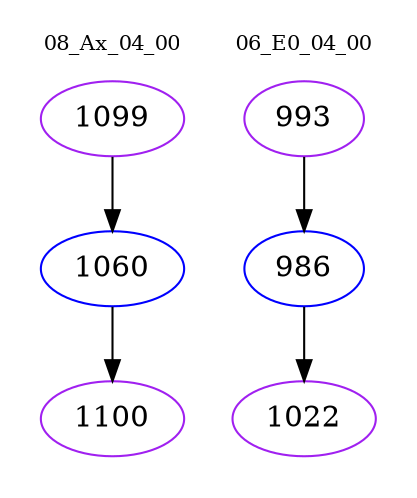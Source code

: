 digraph{
subgraph cluster_0 {
color = white
label = "08_Ax_04_00";
fontsize=10;
T0_1099 [label="1099", color="purple"]
T0_1099 -> T0_1060 [color="black"]
T0_1060 [label="1060", color="blue"]
T0_1060 -> T0_1100 [color="black"]
T0_1100 [label="1100", color="purple"]
}
subgraph cluster_1 {
color = white
label = "06_E0_04_00";
fontsize=10;
T1_993 [label="993", color="purple"]
T1_993 -> T1_986 [color="black"]
T1_986 [label="986", color="blue"]
T1_986 -> T1_1022 [color="black"]
T1_1022 [label="1022", color="purple"]
}
}
